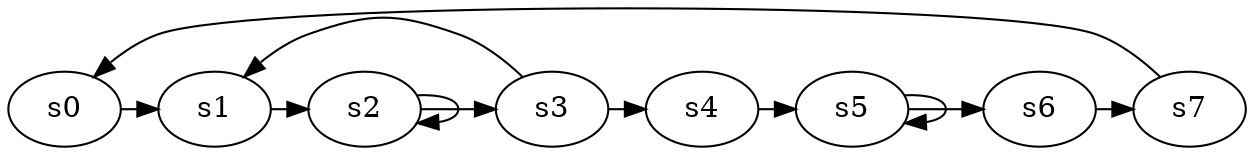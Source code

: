 digraph game_0527_cycle_8 {
    s0 [name="s0", player=0];
    s1 [name="s1", player=1];
    s2 [name="s2", player=1];
    s3 [name="s3", player=1];
    s4 [name="s4", player=0, target=1];
    s5 [name="s5", player=1];
    s6 [name="s6", player=0];
    s7 [name="s7", player=1];

    s0 -> s1 [constraint="time == 3 || time == 7 || time == 17 || time == 19 || time == 23 || time == 24"];
    s1 -> s2 [constraint="time == 0 || time == 2 || time == 5"];
    s2 -> s3 [constraint="time == 3 || time == 12"];
    s3 -> s4 [constraint="time % 5 == 0"];
    s4 -> s5 [constraint="!(time % 3 == 0)"];
    s5 -> s6 [constraint="time == 3 || time == 9 || time == 22"];
    s6 -> s7 [constraint="time % 2 == 0 && !(time % 4 == 0)"];
    s7 -> s0 [constraint="time % 4 == 2"];
    s2 -> s2 [constraint="time % 4 == 0"];
    s3 -> s1 [constraint="time == 5 || time == 9 || time == 14"];
    s5 -> s5 [constraint="time % 2 == 0"];
}
